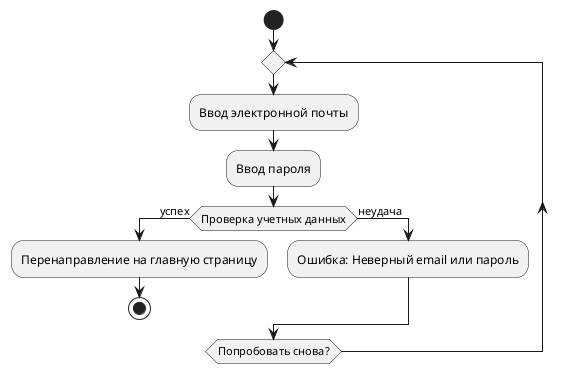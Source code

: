 @startuml LoginAD
start
repeat
    :Ввод электронной почты;
    :Ввод пароля;
    if (Проверка учетных данных) then (успех)
        :Перенаправление на главную страницу;
        stop
    else (неудача)
        :Ошибка: Неверный email или пароль;
    endif
repeat while (Попробовать снова?)
@enduml